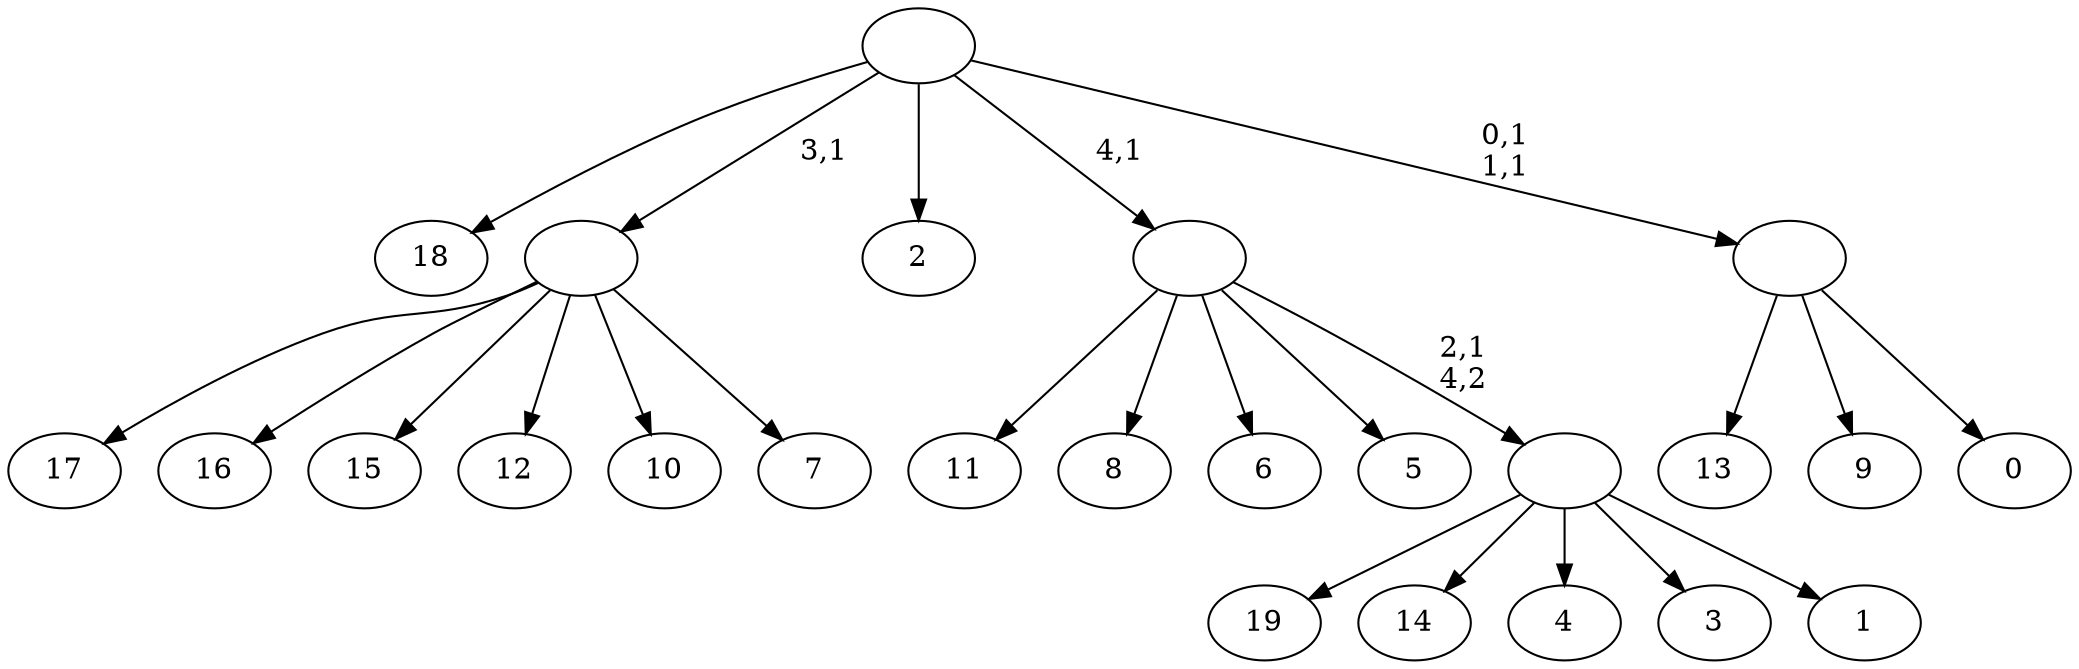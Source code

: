 digraph T {
	25 [label="19"]
	24 [label="18"]
	23 [label="17"]
	22 [label="16"]
	21 [label="15"]
	20 [label="14"]
	19 [label="13"]
	18 [label="12"]
	17 [label="11"]
	16 [label="10"]
	15 [label="9"]
	14 [label="8"]
	13 [label="7"]
	12 [label=""]
	11 [label="6"]
	10 [label="5"]
	9 [label="4"]
	8 [label="3"]
	7 [label="2"]
	6 [label="1"]
	5 [label=""]
	4 [label=""]
	3 [label="0"]
	2 [label=""]
	0 [label=""]
	12 -> 23 [label=""]
	12 -> 22 [label=""]
	12 -> 21 [label=""]
	12 -> 18 [label=""]
	12 -> 16 [label=""]
	12 -> 13 [label=""]
	5 -> 25 [label=""]
	5 -> 20 [label=""]
	5 -> 9 [label=""]
	5 -> 8 [label=""]
	5 -> 6 [label=""]
	4 -> 17 [label=""]
	4 -> 14 [label=""]
	4 -> 11 [label=""]
	4 -> 10 [label=""]
	4 -> 5 [label="2,1\n4,2"]
	2 -> 19 [label=""]
	2 -> 15 [label=""]
	2 -> 3 [label=""]
	0 -> 2 [label="0,1\n1,1"]
	0 -> 24 [label=""]
	0 -> 12 [label="3,1"]
	0 -> 7 [label=""]
	0 -> 4 [label="4,1"]
}
